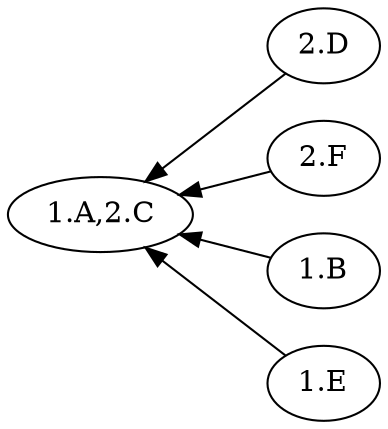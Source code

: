 digraph {

rankdir = RL

"2.D" -> "1.A,2.C" [style=filled, color=black];
"2.F" -> "1.A,2.C" [style=filled, color=black];
"1.B" -> "1.A,2.C" [style=filled, color=black];
"1.E" -> "1.A,2.C" [style=filled, color=black];
}
